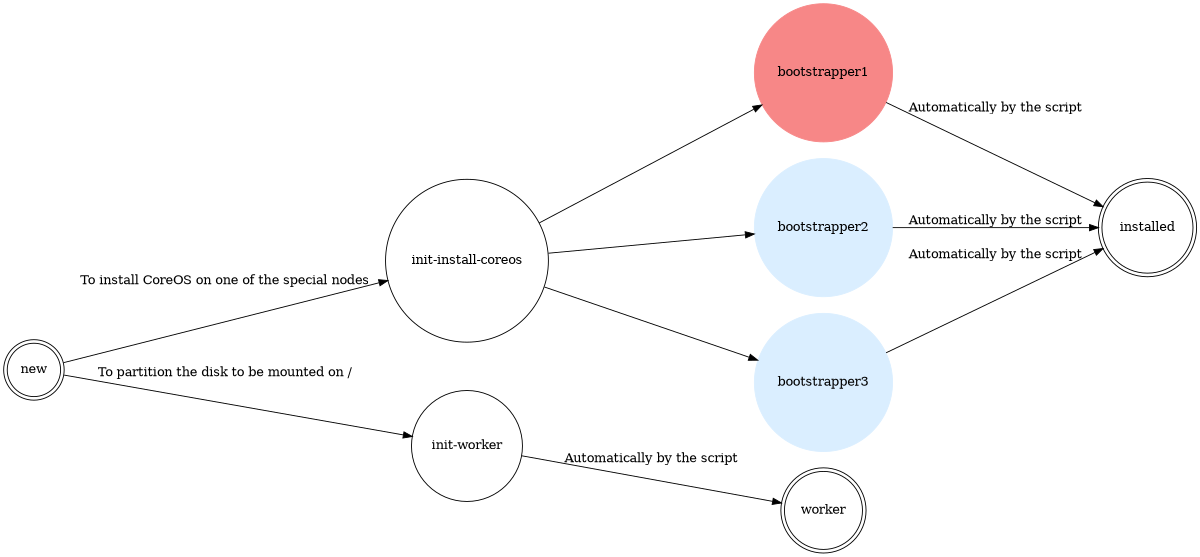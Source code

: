 digraph finite_state_machine {
	rankdir=LR;
	size="8,5"
	node [shape = doublecircle]; new installed worker;
	node [shape = circle ];
	bootstrapper1 [style=filled, color="#f78787"];
	bootstrapper2 [style=filled, color="#daeeff"];
	bootstrapper3 [style=filled, color="#daeeff"];
	new -> "init-install-coreos" [ label = "To install CoreOS on one of the special nodes" ];
	"init-install-coreos" -> bootstrapper1 [ label = "" ];
  "init-install-coreos" -> bootstrapper2 [ label = "" ];
  "init-install-coreos" -> bootstrapper3 [ label = "" ];
  bootstrapper1 -> installed [ label = "Automatically by the script" ];
  bootstrapper2 -> installed [ label = "Automatically by the script" ];
  bootstrapper3 -> installed [ label = "Automatically by the script" ];
  new -> "init-worker" [ label = "To partition the disk to be mounted on /" ];
  "init-worker" -> worker [ label = "Automatically by the script" ];
}
